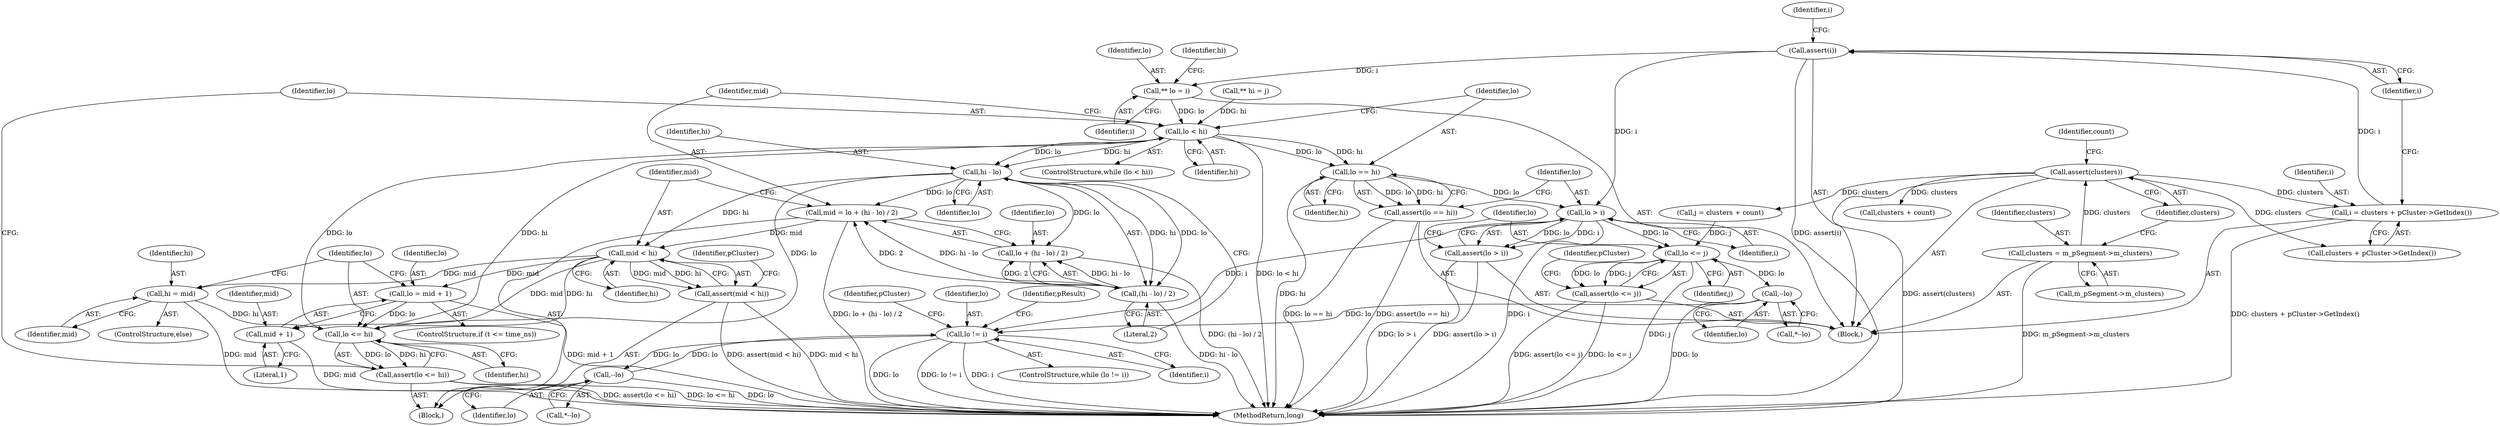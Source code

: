 digraph "0_Android_cc274e2abe8b2a6698a5c47d8aa4bb45f1f9538d_61@API" {
"1000161" [label="(Call,assert(i))"];
"1000156" [label="(Call,i = clusters + pCluster->GetIndex())"];
"1000146" [label="(Call,assert(clusters))"];
"1000141" [label="(Call,clusters = m_pSegment->m_clusters)"];
"1000178" [label="(Call,** lo = i)"];
"1000186" [label="(Call,lo < hi)"];
"1000195" [label="(Call,hi - lo)"];
"1000190" [label="(Call,mid = lo + (hi - lo) / 2)"];
"1000200" [label="(Call,mid < hi)"];
"1000199" [label="(Call,assert(mid < hi))"];
"1000221" [label="(Call,lo = mid + 1)"];
"1000231" [label="(Call,lo <= hi)"];
"1000230" [label="(Call,assert(lo <= hi))"];
"1000223" [label="(Call,mid + 1)"];
"1000227" [label="(Call,hi = mid)"];
"1000192" [label="(Call,lo + (hi - lo) / 2)"];
"1000194" [label="(Call,(hi - lo) / 2)"];
"1000235" [label="(Call,lo == hi)"];
"1000234" [label="(Call,assert(lo == hi))"];
"1000239" [label="(Call,lo > i)"];
"1000238" [label="(Call,assert(lo > i))"];
"1000243" [label="(Call,lo <= j)"];
"1000242" [label="(Call,assert(lo <= j))"];
"1000249" [label="(Call,--lo)"];
"1000272" [label="(Call,lo != i)"];
"1000279" [label="(Call,--lo)"];
"1000150" [label="(Identifier,count)"];
"1000222" [label="(Identifier,lo)"];
"1000231" [label="(Call,lo <= hi)"];
"1000162" [label="(Identifier,i)"];
"1000180" [label="(Identifier,i)"];
"1000200" [label="(Call,mid < hi)"];
"1000194" [label="(Call,(hi - lo) / 2)"];
"1000242" [label="(Call,assert(lo <= j))"];
"1000278" [label="(Call,*--lo)"];
"1000271" [label="(ControlStructure,while (lo != i))"];
"1000185" [label="(ControlStructure,while (lo < hi))"];
"1000226" [label="(ControlStructure,else)"];
"1000227" [label="(Call,hi = mid)"];
"1000245" [label="(Identifier,j)"];
"1000232" [label="(Identifier,lo)"];
"1000179" [label="(Identifier,lo)"];
"1000143" [label="(Call,m_pSegment->m_clusters)"];
"1000229" [label="(Identifier,mid)"];
"1000235" [label="(Call,lo == hi)"];
"1000198" [label="(Literal,2)"];
"1000241" [label="(Identifier,i)"];
"1000161" [label="(Call,assert(i))"];
"1000191" [label="(Identifier,mid)"];
"1000280" [label="(Identifier,lo)"];
"1000158" [label="(Call,clusters + pCluster->GetIndex())"];
"1000249" [label="(Call,--lo)"];
"1000243" [label="(Call,lo <= j)"];
"1000189" [label="(Block,)"];
"1000201" [label="(Identifier,mid)"];
"1000187" [label="(Identifier,lo)"];
"1000174" [label="(Call,clusters + count)"];
"1000240" [label="(Identifier,lo)"];
"1000224" [label="(Identifier,mid)"];
"1000178" [label="(Call,** lo = i)"];
"1000239" [label="(Call,lo > i)"];
"1000147" [label="(Identifier,clusters)"];
"1000306" [label="(MethodReturn,long)"];
"1000166" [label="(Identifier,i)"];
"1000221" [label="(Call,lo = mid + 1)"];
"1000186" [label="(Call,lo < hi)"];
"1000192" [label="(Call,lo + (hi - lo) / 2)"];
"1000233" [label="(Identifier,hi)"];
"1000244" [label="(Identifier,lo)"];
"1000196" [label="(Identifier,hi)"];
"1000237" [label="(Identifier,hi)"];
"1000272" [label="(Call,lo != i)"];
"1000247" [label="(Identifier,pCluster)"];
"1000146" [label="(Call,assert(clusters))"];
"1000106" [label="(Block,)"];
"1000217" [label="(ControlStructure,if (t <= time_ns))"];
"1000157" [label="(Identifier,i)"];
"1000236" [label="(Identifier,lo)"];
"1000188" [label="(Identifier,hi)"];
"1000190" [label="(Call,mid = lo + (hi - lo) / 2)"];
"1000202" [label="(Identifier,hi)"];
"1000238" [label="(Call,assert(lo > i))"];
"1000142" [label="(Identifier,clusters)"];
"1000197" [label="(Identifier,lo)"];
"1000250" [label="(Identifier,lo)"];
"1000273" [label="(Identifier,lo)"];
"1000199" [label="(Call,assert(mid < hi))"];
"1000193" [label="(Identifier,lo)"];
"1000248" [label="(Call,*--lo)"];
"1000182" [label="(Call,** hi = j)"];
"1000172" [label="(Call,j = clusters + count)"];
"1000279" [label="(Call,--lo)"];
"1000302" [label="(Identifier,pResult)"];
"1000195" [label="(Call,hi - lo)"];
"1000274" [label="(Identifier,i)"];
"1000156" [label="(Call,i = clusters + pCluster->GetIndex())"];
"1000277" [label="(Identifier,pCluster)"];
"1000225" [label="(Literal,1)"];
"1000141" [label="(Call,clusters = m_pSegment->m_clusters)"];
"1000230" [label="(Call,assert(lo <= hi))"];
"1000204" [label="(Identifier,pCluster)"];
"1000183" [label="(Identifier,hi)"];
"1000223" [label="(Call,mid + 1)"];
"1000234" [label="(Call,assert(lo == hi))"];
"1000228" [label="(Identifier,hi)"];
"1000161" -> "1000106"  [label="AST: "];
"1000161" -> "1000162"  [label="CFG: "];
"1000162" -> "1000161"  [label="AST: "];
"1000166" -> "1000161"  [label="CFG: "];
"1000161" -> "1000306"  [label="DDG: assert(i)"];
"1000156" -> "1000161"  [label="DDG: i"];
"1000161" -> "1000178"  [label="DDG: i"];
"1000161" -> "1000239"  [label="DDG: i"];
"1000156" -> "1000106"  [label="AST: "];
"1000156" -> "1000158"  [label="CFG: "];
"1000157" -> "1000156"  [label="AST: "];
"1000158" -> "1000156"  [label="AST: "];
"1000162" -> "1000156"  [label="CFG: "];
"1000156" -> "1000306"  [label="DDG: clusters + pCluster->GetIndex()"];
"1000146" -> "1000156"  [label="DDG: clusters"];
"1000146" -> "1000106"  [label="AST: "];
"1000146" -> "1000147"  [label="CFG: "];
"1000147" -> "1000146"  [label="AST: "];
"1000150" -> "1000146"  [label="CFG: "];
"1000146" -> "1000306"  [label="DDG: assert(clusters)"];
"1000141" -> "1000146"  [label="DDG: clusters"];
"1000146" -> "1000158"  [label="DDG: clusters"];
"1000146" -> "1000172"  [label="DDG: clusters"];
"1000146" -> "1000174"  [label="DDG: clusters"];
"1000141" -> "1000106"  [label="AST: "];
"1000141" -> "1000143"  [label="CFG: "];
"1000142" -> "1000141"  [label="AST: "];
"1000143" -> "1000141"  [label="AST: "];
"1000147" -> "1000141"  [label="CFG: "];
"1000141" -> "1000306"  [label="DDG: m_pSegment->m_clusters"];
"1000178" -> "1000106"  [label="AST: "];
"1000178" -> "1000180"  [label="CFG: "];
"1000179" -> "1000178"  [label="AST: "];
"1000180" -> "1000178"  [label="AST: "];
"1000183" -> "1000178"  [label="CFG: "];
"1000178" -> "1000186"  [label="DDG: lo"];
"1000186" -> "1000185"  [label="AST: "];
"1000186" -> "1000188"  [label="CFG: "];
"1000187" -> "1000186"  [label="AST: "];
"1000188" -> "1000186"  [label="AST: "];
"1000191" -> "1000186"  [label="CFG: "];
"1000236" -> "1000186"  [label="CFG: "];
"1000186" -> "1000306"  [label="DDG: lo < hi"];
"1000231" -> "1000186"  [label="DDG: lo"];
"1000231" -> "1000186"  [label="DDG: hi"];
"1000182" -> "1000186"  [label="DDG: hi"];
"1000186" -> "1000195"  [label="DDG: hi"];
"1000186" -> "1000195"  [label="DDG: lo"];
"1000186" -> "1000235"  [label="DDG: lo"];
"1000186" -> "1000235"  [label="DDG: hi"];
"1000195" -> "1000194"  [label="AST: "];
"1000195" -> "1000197"  [label="CFG: "];
"1000196" -> "1000195"  [label="AST: "];
"1000197" -> "1000195"  [label="AST: "];
"1000198" -> "1000195"  [label="CFG: "];
"1000195" -> "1000190"  [label="DDG: lo"];
"1000195" -> "1000192"  [label="DDG: lo"];
"1000195" -> "1000194"  [label="DDG: hi"];
"1000195" -> "1000194"  [label="DDG: lo"];
"1000195" -> "1000200"  [label="DDG: hi"];
"1000195" -> "1000231"  [label="DDG: lo"];
"1000190" -> "1000189"  [label="AST: "];
"1000190" -> "1000192"  [label="CFG: "];
"1000191" -> "1000190"  [label="AST: "];
"1000192" -> "1000190"  [label="AST: "];
"1000201" -> "1000190"  [label="CFG: "];
"1000190" -> "1000306"  [label="DDG: lo + (hi - lo) / 2"];
"1000194" -> "1000190"  [label="DDG: hi - lo"];
"1000194" -> "1000190"  [label="DDG: 2"];
"1000190" -> "1000200"  [label="DDG: mid"];
"1000200" -> "1000199"  [label="AST: "];
"1000200" -> "1000202"  [label="CFG: "];
"1000201" -> "1000200"  [label="AST: "];
"1000202" -> "1000200"  [label="AST: "];
"1000199" -> "1000200"  [label="CFG: "];
"1000200" -> "1000199"  [label="DDG: mid"];
"1000200" -> "1000199"  [label="DDG: hi"];
"1000200" -> "1000221"  [label="DDG: mid"];
"1000200" -> "1000223"  [label="DDG: mid"];
"1000200" -> "1000227"  [label="DDG: mid"];
"1000200" -> "1000231"  [label="DDG: hi"];
"1000199" -> "1000189"  [label="AST: "];
"1000204" -> "1000199"  [label="CFG: "];
"1000199" -> "1000306"  [label="DDG: mid < hi"];
"1000199" -> "1000306"  [label="DDG: assert(mid < hi)"];
"1000221" -> "1000217"  [label="AST: "];
"1000221" -> "1000223"  [label="CFG: "];
"1000222" -> "1000221"  [label="AST: "];
"1000223" -> "1000221"  [label="AST: "];
"1000232" -> "1000221"  [label="CFG: "];
"1000221" -> "1000306"  [label="DDG: mid + 1"];
"1000221" -> "1000231"  [label="DDG: lo"];
"1000231" -> "1000230"  [label="AST: "];
"1000231" -> "1000233"  [label="CFG: "];
"1000232" -> "1000231"  [label="AST: "];
"1000233" -> "1000231"  [label="AST: "];
"1000230" -> "1000231"  [label="CFG: "];
"1000231" -> "1000230"  [label="DDG: lo"];
"1000231" -> "1000230"  [label="DDG: hi"];
"1000227" -> "1000231"  [label="DDG: hi"];
"1000230" -> "1000189"  [label="AST: "];
"1000187" -> "1000230"  [label="CFG: "];
"1000230" -> "1000306"  [label="DDG: lo <= hi"];
"1000230" -> "1000306"  [label="DDG: assert(lo <= hi)"];
"1000223" -> "1000225"  [label="CFG: "];
"1000224" -> "1000223"  [label="AST: "];
"1000225" -> "1000223"  [label="AST: "];
"1000223" -> "1000306"  [label="DDG: mid"];
"1000227" -> "1000226"  [label="AST: "];
"1000227" -> "1000229"  [label="CFG: "];
"1000228" -> "1000227"  [label="AST: "];
"1000229" -> "1000227"  [label="AST: "];
"1000232" -> "1000227"  [label="CFG: "];
"1000227" -> "1000306"  [label="DDG: mid"];
"1000192" -> "1000194"  [label="CFG: "];
"1000193" -> "1000192"  [label="AST: "];
"1000194" -> "1000192"  [label="AST: "];
"1000192" -> "1000306"  [label="DDG: (hi - lo) / 2"];
"1000194" -> "1000192"  [label="DDG: hi - lo"];
"1000194" -> "1000192"  [label="DDG: 2"];
"1000194" -> "1000198"  [label="CFG: "];
"1000198" -> "1000194"  [label="AST: "];
"1000194" -> "1000306"  [label="DDG: hi - lo"];
"1000235" -> "1000234"  [label="AST: "];
"1000235" -> "1000237"  [label="CFG: "];
"1000236" -> "1000235"  [label="AST: "];
"1000237" -> "1000235"  [label="AST: "];
"1000234" -> "1000235"  [label="CFG: "];
"1000235" -> "1000306"  [label="DDG: hi"];
"1000235" -> "1000234"  [label="DDG: lo"];
"1000235" -> "1000234"  [label="DDG: hi"];
"1000235" -> "1000239"  [label="DDG: lo"];
"1000234" -> "1000106"  [label="AST: "];
"1000240" -> "1000234"  [label="CFG: "];
"1000234" -> "1000306"  [label="DDG: lo == hi"];
"1000234" -> "1000306"  [label="DDG: assert(lo == hi)"];
"1000239" -> "1000238"  [label="AST: "];
"1000239" -> "1000241"  [label="CFG: "];
"1000240" -> "1000239"  [label="AST: "];
"1000241" -> "1000239"  [label="AST: "];
"1000238" -> "1000239"  [label="CFG: "];
"1000239" -> "1000306"  [label="DDG: i"];
"1000239" -> "1000238"  [label="DDG: lo"];
"1000239" -> "1000238"  [label="DDG: i"];
"1000239" -> "1000243"  [label="DDG: lo"];
"1000239" -> "1000272"  [label="DDG: i"];
"1000238" -> "1000106"  [label="AST: "];
"1000244" -> "1000238"  [label="CFG: "];
"1000238" -> "1000306"  [label="DDG: lo > i"];
"1000238" -> "1000306"  [label="DDG: assert(lo > i)"];
"1000243" -> "1000242"  [label="AST: "];
"1000243" -> "1000245"  [label="CFG: "];
"1000244" -> "1000243"  [label="AST: "];
"1000245" -> "1000243"  [label="AST: "];
"1000242" -> "1000243"  [label="CFG: "];
"1000243" -> "1000306"  [label="DDG: j"];
"1000243" -> "1000242"  [label="DDG: lo"];
"1000243" -> "1000242"  [label="DDG: j"];
"1000172" -> "1000243"  [label="DDG: j"];
"1000243" -> "1000249"  [label="DDG: lo"];
"1000242" -> "1000106"  [label="AST: "];
"1000247" -> "1000242"  [label="CFG: "];
"1000242" -> "1000306"  [label="DDG: assert(lo <= j)"];
"1000242" -> "1000306"  [label="DDG: lo <= j"];
"1000249" -> "1000248"  [label="AST: "];
"1000249" -> "1000250"  [label="CFG: "];
"1000250" -> "1000249"  [label="AST: "];
"1000248" -> "1000249"  [label="CFG: "];
"1000249" -> "1000306"  [label="DDG: lo"];
"1000249" -> "1000272"  [label="DDG: lo"];
"1000272" -> "1000271"  [label="AST: "];
"1000272" -> "1000274"  [label="CFG: "];
"1000273" -> "1000272"  [label="AST: "];
"1000274" -> "1000272"  [label="AST: "];
"1000277" -> "1000272"  [label="CFG: "];
"1000302" -> "1000272"  [label="CFG: "];
"1000272" -> "1000306"  [label="DDG: i"];
"1000272" -> "1000306"  [label="DDG: lo"];
"1000272" -> "1000306"  [label="DDG: lo != i"];
"1000279" -> "1000272"  [label="DDG: lo"];
"1000272" -> "1000279"  [label="DDG: lo"];
"1000279" -> "1000278"  [label="AST: "];
"1000279" -> "1000280"  [label="CFG: "];
"1000280" -> "1000279"  [label="AST: "];
"1000278" -> "1000279"  [label="CFG: "];
"1000279" -> "1000306"  [label="DDG: lo"];
}
